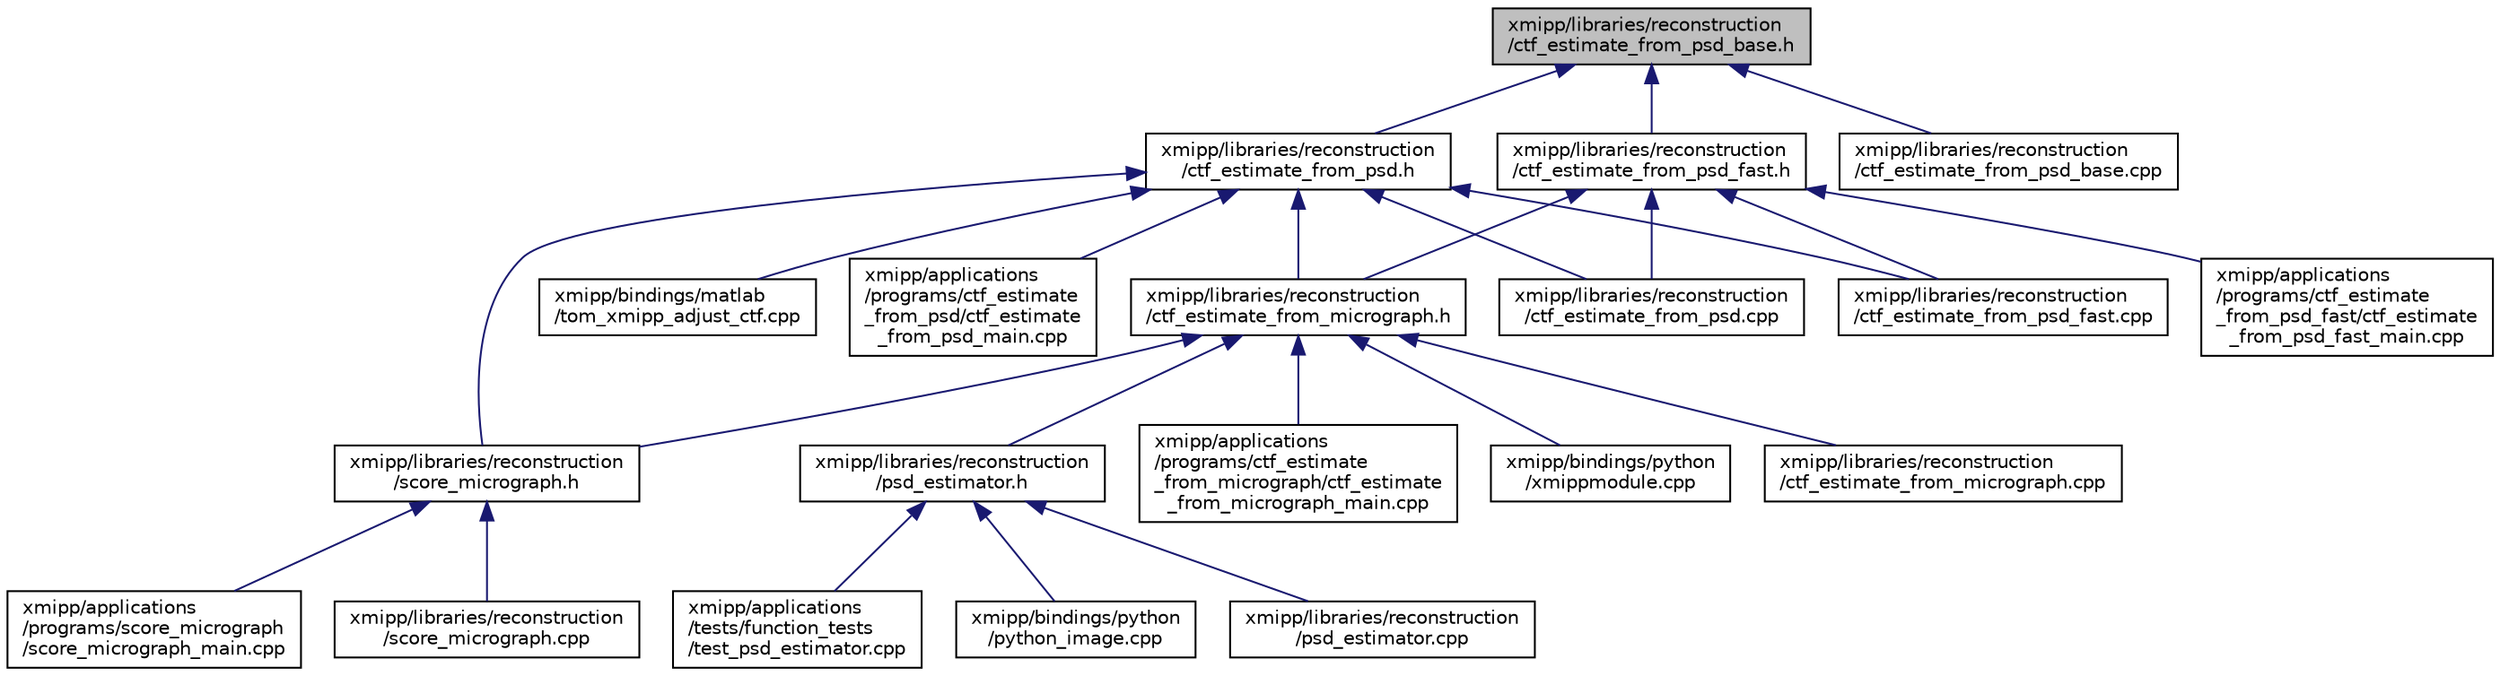 digraph "xmipp/libraries/reconstruction/ctf_estimate_from_psd_base.h"
{
  edge [fontname="Helvetica",fontsize="10",labelfontname="Helvetica",labelfontsize="10"];
  node [fontname="Helvetica",fontsize="10",shape=record];
  Node77 [label="xmipp/libraries/reconstruction\l/ctf_estimate_from_psd_base.h",height=0.2,width=0.4,color="black", fillcolor="grey75", style="filled", fontcolor="black"];
  Node77 -> Node78 [dir="back",color="midnightblue",fontsize="10",style="solid",fontname="Helvetica"];
  Node78 [label="xmipp/libraries/reconstruction\l/ctf_estimate_from_psd.h",height=0.2,width=0.4,color="black", fillcolor="white", style="filled",URL="$ctf__estimate__from__psd_8h.html"];
  Node78 -> Node79 [dir="back",color="midnightblue",fontsize="10",style="solid",fontname="Helvetica"];
  Node79 [label="xmipp/applications\l/programs/ctf_estimate\l_from_psd/ctf_estimate\l_from_psd_main.cpp",height=0.2,width=0.4,color="black", fillcolor="white", style="filled",URL="$ctf__estimate__from__psd__main_8cpp.html"];
  Node78 -> Node80 [dir="back",color="midnightblue",fontsize="10",style="solid",fontname="Helvetica"];
  Node80 [label="xmipp/bindings/matlab\l/tom_xmipp_adjust_ctf.cpp",height=0.2,width=0.4,color="black", fillcolor="white", style="filled",URL="$tom__xmipp__adjust__ctf_8cpp.html"];
  Node78 -> Node81 [dir="back",color="midnightblue",fontsize="10",style="solid",fontname="Helvetica"];
  Node81 [label="xmipp/libraries/reconstruction\l/ctf_estimate_from_micrograph.h",height=0.2,width=0.4,color="black", fillcolor="white", style="filled",URL="$ctf__estimate__from__micrograph_8h.html"];
  Node81 -> Node82 [dir="back",color="midnightblue",fontsize="10",style="solid",fontname="Helvetica"];
  Node82 [label="xmipp/applications\l/programs/ctf_estimate\l_from_micrograph/ctf_estimate\l_from_micrograph_main.cpp",height=0.2,width=0.4,color="black", fillcolor="white", style="filled",URL="$ctf__estimate__from__micrograph__main_8cpp.html"];
  Node81 -> Node83 [dir="back",color="midnightblue",fontsize="10",style="solid",fontname="Helvetica"];
  Node83 [label="xmipp/bindings/python\l/xmippmodule.cpp",height=0.2,width=0.4,color="black", fillcolor="white", style="filled",URL="$xmippmodule_8cpp.html"];
  Node81 -> Node84 [dir="back",color="midnightblue",fontsize="10",style="solid",fontname="Helvetica"];
  Node84 [label="xmipp/libraries/reconstruction\l/ctf_estimate_from_micrograph.cpp",height=0.2,width=0.4,color="black", fillcolor="white", style="filled",URL="$ctf__estimate__from__micrograph_8cpp.html"];
  Node81 -> Node85 [dir="back",color="midnightblue",fontsize="10",style="solid",fontname="Helvetica"];
  Node85 [label="xmipp/libraries/reconstruction\l/psd_estimator.h",height=0.2,width=0.4,color="black", fillcolor="white", style="filled",URL="$psd__estimator_8h.html"];
  Node85 -> Node86 [dir="back",color="midnightblue",fontsize="10",style="solid",fontname="Helvetica"];
  Node86 [label="xmipp/applications\l/tests/function_tests\l/test_psd_estimator.cpp",height=0.2,width=0.4,color="black", fillcolor="white", style="filled",URL="$test__psd__estimator_8cpp.html"];
  Node85 -> Node87 [dir="back",color="midnightblue",fontsize="10",style="solid",fontname="Helvetica"];
  Node87 [label="xmipp/bindings/python\l/python_image.cpp",height=0.2,width=0.4,color="black", fillcolor="white", style="filled",URL="$python__image_8cpp.html"];
  Node85 -> Node88 [dir="back",color="midnightblue",fontsize="10",style="solid",fontname="Helvetica"];
  Node88 [label="xmipp/libraries/reconstruction\l/psd_estimator.cpp",height=0.2,width=0.4,color="black", fillcolor="white", style="filled",URL="$psd__estimator_8cpp.html"];
  Node81 -> Node89 [dir="back",color="midnightblue",fontsize="10",style="solid",fontname="Helvetica"];
  Node89 [label="xmipp/libraries/reconstruction\l/score_micrograph.h",height=0.2,width=0.4,color="black", fillcolor="white", style="filled",URL="$score__micrograph_8h.html"];
  Node89 -> Node90 [dir="back",color="midnightblue",fontsize="10",style="solid",fontname="Helvetica"];
  Node90 [label="xmipp/applications\l/programs/score_micrograph\l/score_micrograph_main.cpp",height=0.2,width=0.4,color="black", fillcolor="white", style="filled",URL="$score__micrograph__main_8cpp.html"];
  Node89 -> Node91 [dir="back",color="midnightblue",fontsize="10",style="solid",fontname="Helvetica"];
  Node91 [label="xmipp/libraries/reconstruction\l/score_micrograph.cpp",height=0.2,width=0.4,color="black", fillcolor="white", style="filled",URL="$score__micrograph_8cpp.html"];
  Node78 -> Node92 [dir="back",color="midnightblue",fontsize="10",style="solid",fontname="Helvetica"];
  Node92 [label="xmipp/libraries/reconstruction\l/ctf_estimate_from_psd.cpp",height=0.2,width=0.4,color="black", fillcolor="white", style="filled",URL="$ctf__estimate__from__psd_8cpp.html"];
  Node78 -> Node93 [dir="back",color="midnightblue",fontsize="10",style="solid",fontname="Helvetica"];
  Node93 [label="xmipp/libraries/reconstruction\l/ctf_estimate_from_psd_fast.cpp",height=0.2,width=0.4,color="black", fillcolor="white", style="filled",URL="$ctf__estimate__from__psd__fast_8cpp.html"];
  Node78 -> Node89 [dir="back",color="midnightblue",fontsize="10",style="solid",fontname="Helvetica"];
  Node77 -> Node94 [dir="back",color="midnightblue",fontsize="10",style="solid",fontname="Helvetica"];
  Node94 [label="xmipp/libraries/reconstruction\l/ctf_estimate_from_psd_fast.h",height=0.2,width=0.4,color="black", fillcolor="white", style="filled",URL="$ctf__estimate__from__psd__fast_8h.html"];
  Node94 -> Node95 [dir="back",color="midnightblue",fontsize="10",style="solid",fontname="Helvetica"];
  Node95 [label="xmipp/applications\l/programs/ctf_estimate\l_from_psd_fast/ctf_estimate\l_from_psd_fast_main.cpp",height=0.2,width=0.4,color="black", fillcolor="white", style="filled",URL="$ctf__estimate__from__psd__fast__main_8cpp.html"];
  Node94 -> Node81 [dir="back",color="midnightblue",fontsize="10",style="solid",fontname="Helvetica"];
  Node94 -> Node92 [dir="back",color="midnightblue",fontsize="10",style="solid",fontname="Helvetica"];
  Node94 -> Node93 [dir="back",color="midnightblue",fontsize="10",style="solid",fontname="Helvetica"];
  Node77 -> Node96 [dir="back",color="midnightblue",fontsize="10",style="solid",fontname="Helvetica"];
  Node96 [label="xmipp/libraries/reconstruction\l/ctf_estimate_from_psd_base.cpp",height=0.2,width=0.4,color="black", fillcolor="white", style="filled",URL="$ctf__estimate__from__psd__base_8cpp.html"];
}
